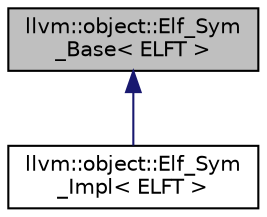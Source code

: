 digraph "llvm::object::Elf_Sym_Base&lt; ELFT &gt;"
{
 // LATEX_PDF_SIZE
  bgcolor="transparent";
  edge [fontname="Helvetica",fontsize="10",labelfontname="Helvetica",labelfontsize="10"];
  node [fontname="Helvetica",fontsize="10",shape="box"];
  Node1 [label="llvm::object::Elf_Sym\l_Base\< ELFT \>",height=0.2,width=0.4,color="black", fillcolor="grey75", style="filled", fontcolor="black",tooltip=" "];
  Node1 -> Node2 [dir="back",color="midnightblue",fontsize="10",style="solid",fontname="Helvetica"];
  Node2 [label="llvm::object::Elf_Sym\l_Impl\< ELFT \>",height=0.2,width=0.4,color="black",URL="$structllvm_1_1object_1_1Elf__Sym__Impl.html",tooltip=" "];
}
